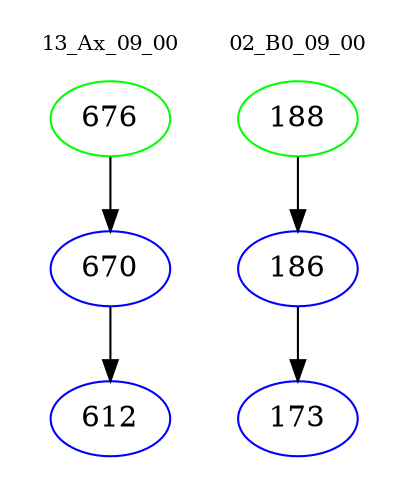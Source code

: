 digraph{
subgraph cluster_0 {
color = white
label = "13_Ax_09_00";
fontsize=10;
T0_676 [label="676", color="green"]
T0_676 -> T0_670 [color="black"]
T0_670 [label="670", color="blue"]
T0_670 -> T0_612 [color="black"]
T0_612 [label="612", color="blue"]
}
subgraph cluster_1 {
color = white
label = "02_B0_09_00";
fontsize=10;
T1_188 [label="188", color="green"]
T1_188 -> T1_186 [color="black"]
T1_186 [label="186", color="blue"]
T1_186 -> T1_173 [color="black"]
T1_173 [label="173", color="blue"]
}
}
